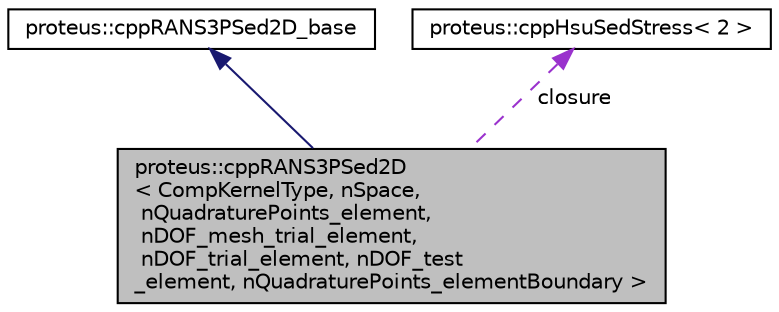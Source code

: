 digraph "proteus::cppRANS3PSed2D&lt; CompKernelType, nSpace, nQuadraturePoints_element, nDOF_mesh_trial_element, nDOF_trial_element, nDOF_test_element, nQuadraturePoints_elementBoundary &gt;"
{
 // LATEX_PDF_SIZE
  edge [fontname="Helvetica",fontsize="10",labelfontname="Helvetica",labelfontsize="10"];
  node [fontname="Helvetica",fontsize="10",shape=record];
  Node1 [label="proteus::cppRANS3PSed2D\l\< CompKernelType, nSpace,\l nQuadraturePoints_element,\l nDOF_mesh_trial_element,\l nDOF_trial_element, nDOF_test\l_element, nQuadraturePoints_elementBoundary \>",height=0.2,width=0.4,color="black", fillcolor="grey75", style="filled", fontcolor="black",tooltip=" "];
  Node2 -> Node1 [dir="back",color="midnightblue",fontsize="10",style="solid",fontname="Helvetica"];
  Node2 [label="proteus::cppRANS3PSed2D_base",height=0.2,width=0.4,color="black", fillcolor="white", style="filled",URL="$classproteus_1_1cppRANS3PSed2D__base.html",tooltip=" "];
  Node3 -> Node1 [dir="back",color="darkorchid3",fontsize="10",style="dashed",label=" closure" ,fontname="Helvetica"];
  Node3 [label="proteus::cppHsuSedStress\< 2 \>",height=0.2,width=0.4,color="black", fillcolor="white", style="filled",URL="$classproteus_1_1cppHsuSedStress.html",tooltip=" "];
}

